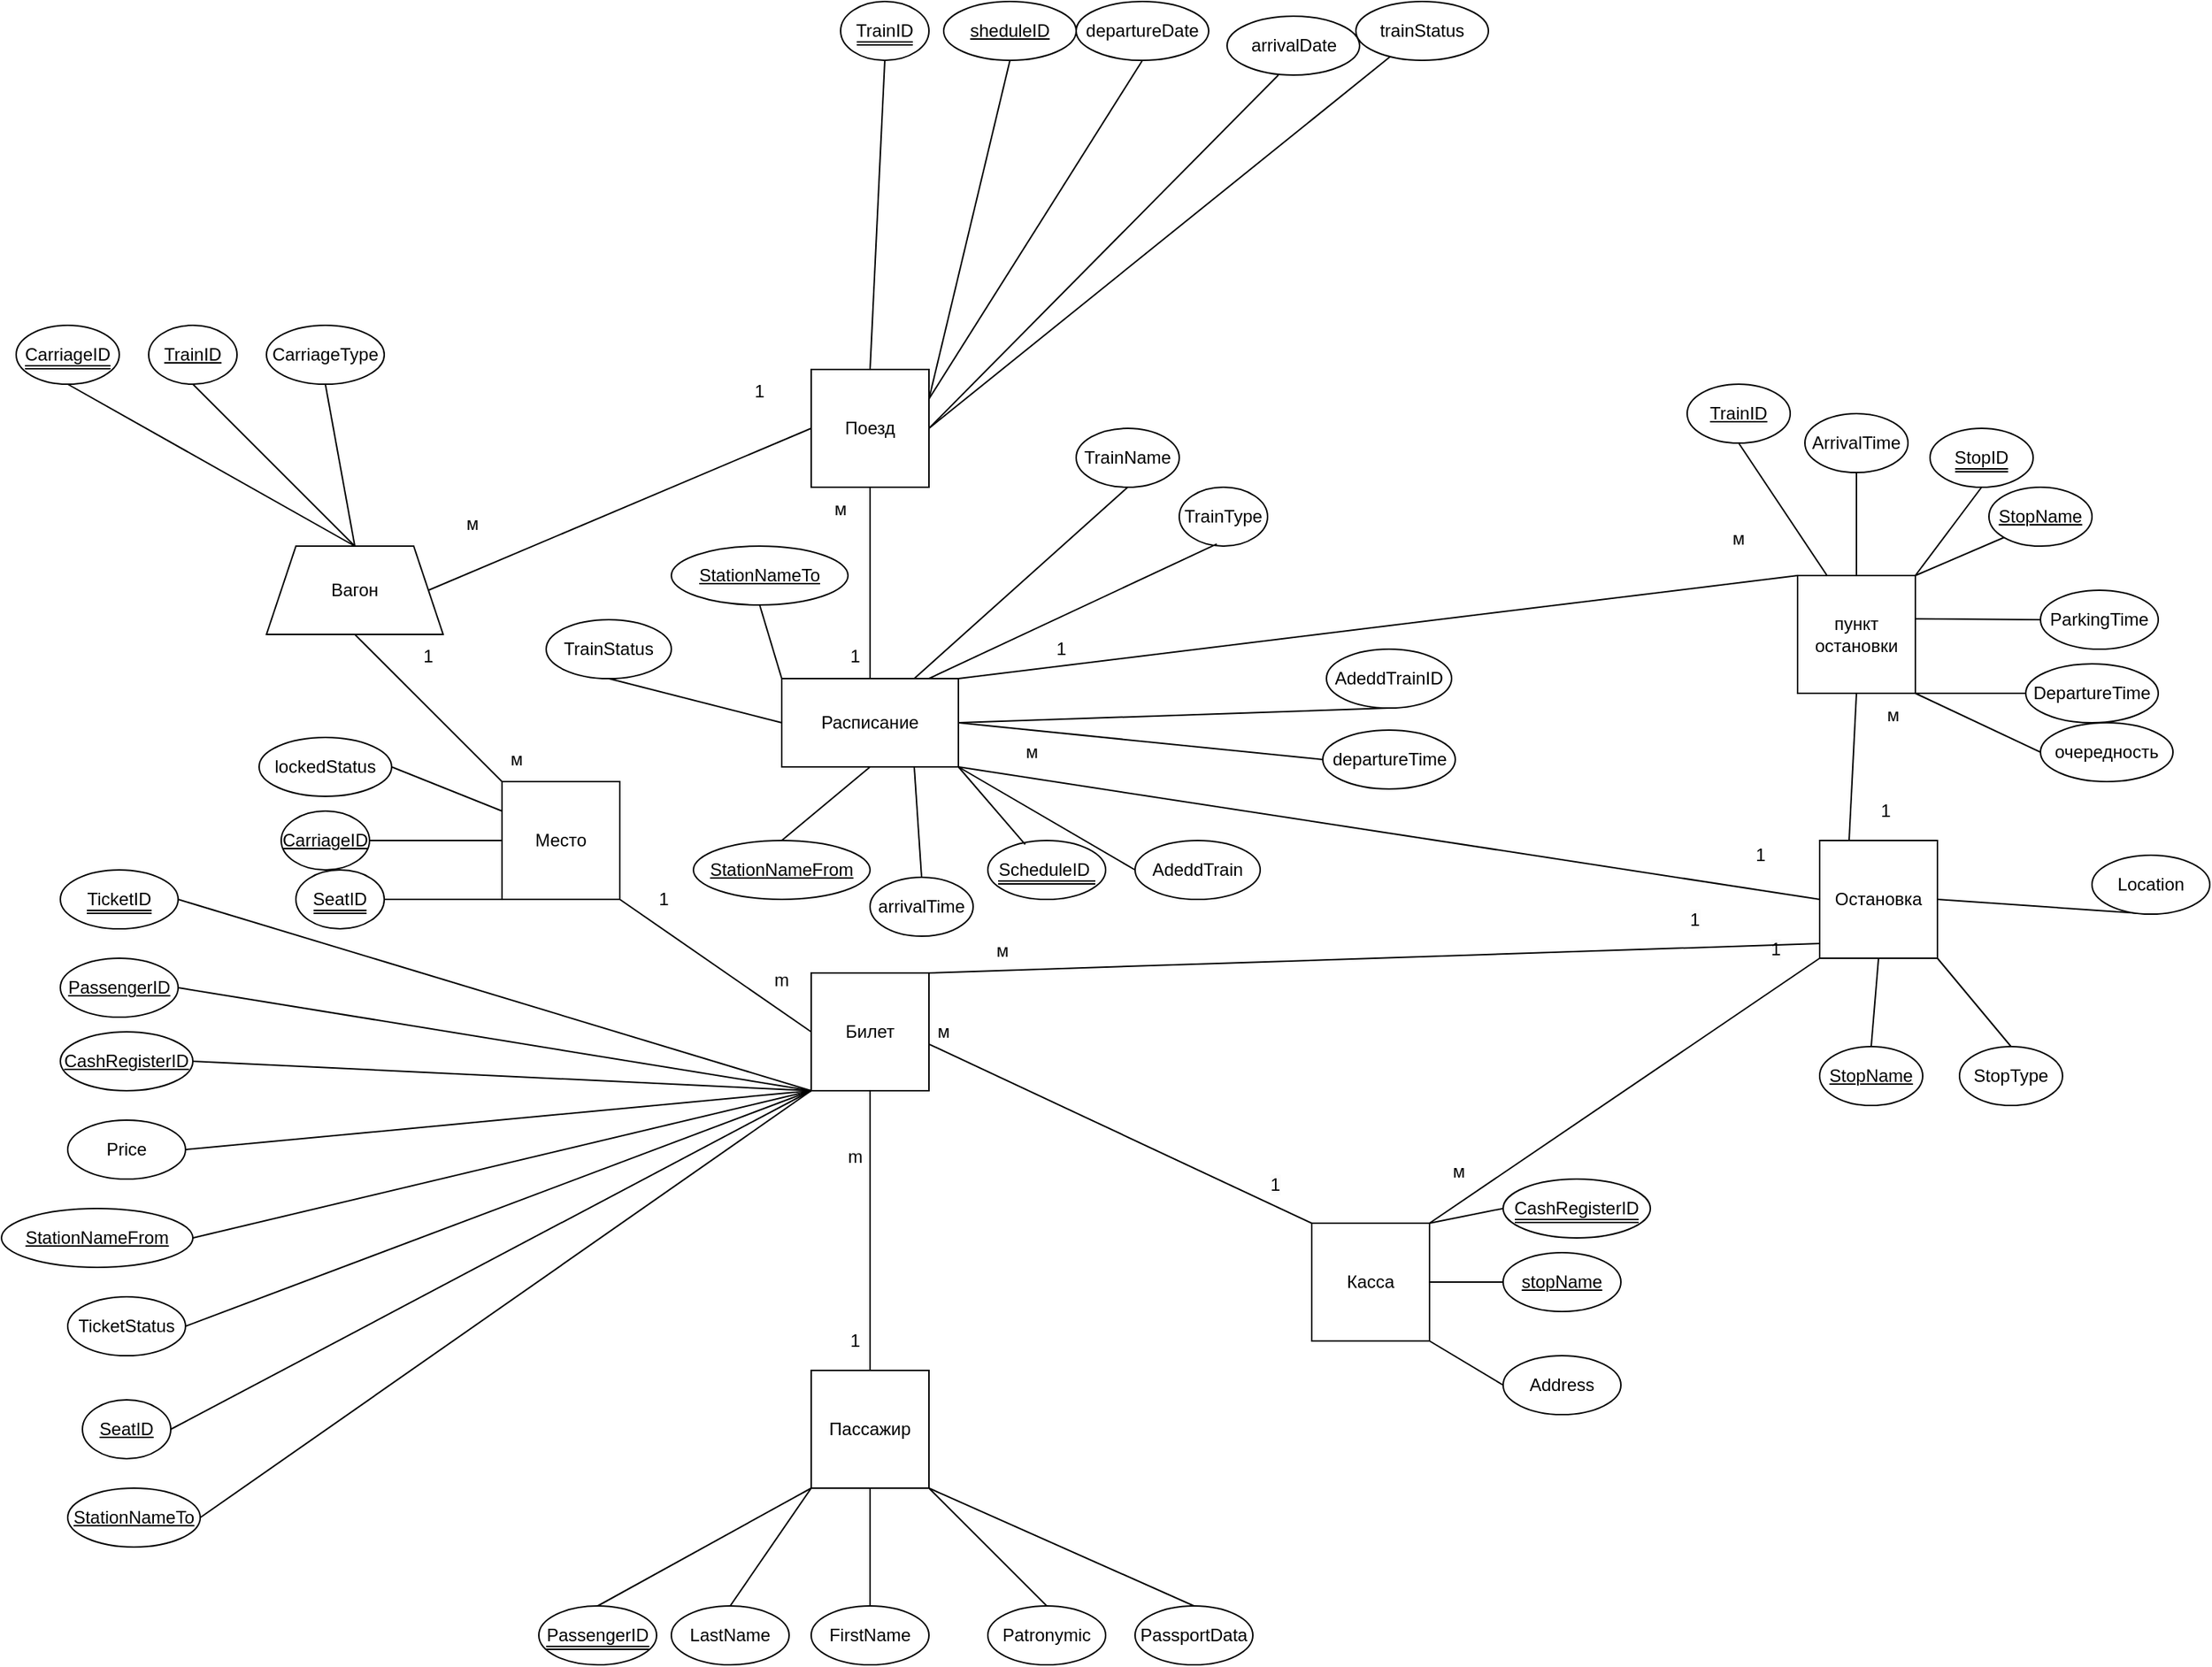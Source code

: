 <mxfile version="21.3.8" type="device">
  <diagram name="Страница 1" id="U9eMBwSNaWhd92oO-qZ4">
    <mxGraphModel dx="1789" dy="1222" grid="1" gridSize="10" guides="1" tooltips="1" connect="1" arrows="1" fold="1" page="1" pageScale="1" pageWidth="2339" pageHeight="3300" math="0" shadow="0">
      <root>
        <mxCell id="0" />
        <mxCell id="1" parent="0" />
        <mxCell id="5m4GdKWQHqqGuJiY5jLK-1" value="Билет" style="whiteSpace=wrap;html=1;aspect=fixed;" parent="1" vertex="1">
          <mxGeometry x="1280" y="1110" width="80" height="80" as="geometry" />
        </mxCell>
        <mxCell id="5m4GdKWQHqqGuJiY5jLK-2" value="Касса" style="whiteSpace=wrap;html=1;aspect=fixed;" parent="1" vertex="1">
          <mxGeometry x="1620" y="1280" width="80" height="80" as="geometry" />
        </mxCell>
        <mxCell id="5m4GdKWQHqqGuJiY5jLK-5" value="Пассажир" style="whiteSpace=wrap;html=1;aspect=fixed;" parent="1" vertex="1">
          <mxGeometry x="1280" y="1380" width="80" height="80" as="geometry" />
        </mxCell>
        <mxCell id="5m4GdKWQHqqGuJiY5jLK-6" value="Поезд" style="whiteSpace=wrap;html=1;aspect=fixed;" parent="1" vertex="1">
          <mxGeometry x="1280" y="700" width="80" height="80" as="geometry" />
        </mxCell>
        <mxCell id="5m4GdKWQHqqGuJiY5jLK-8" value="" style="endArrow=none;html=1;rounded=0;entryX=0.995;entryY=0.602;entryDx=0;entryDy=0;exitX=0;exitY=0;exitDx=0;exitDy=0;entryPerimeter=0;" parent="1" source="5m4GdKWQHqqGuJiY5jLK-2" target="5m4GdKWQHqqGuJiY5jLK-1" edge="1">
          <mxGeometry width="50" height="50" relative="1" as="geometry">
            <mxPoint x="1220" y="1140" as="sourcePoint" />
            <mxPoint x="1270" y="1090" as="targetPoint" />
          </mxGeometry>
        </mxCell>
        <mxCell id="5m4GdKWQHqqGuJiY5jLK-12" value="Остановка" style="whiteSpace=wrap;html=1;aspect=fixed;" parent="1" vertex="1">
          <mxGeometry x="1965" y="1020" width="80" height="80" as="geometry" />
        </mxCell>
        <mxCell id="5m4GdKWQHqqGuJiY5jLK-16" value="" style="endArrow=none;html=1;rounded=0;entryX=0.5;entryY=1;entryDx=0;entryDy=0;exitX=0.5;exitY=0;exitDx=0;exitDy=0;" parent="1" source="5m4GdKWQHqqGuJiY5jLK-5" target="5m4GdKWQHqqGuJiY5jLK-1" edge="1">
          <mxGeometry width="50" height="50" relative="1" as="geometry">
            <mxPoint x="1310" y="1220" as="sourcePoint" />
            <mxPoint x="1360" y="1170" as="targetPoint" />
          </mxGeometry>
        </mxCell>
        <mxCell id="5m4GdKWQHqqGuJiY5jLK-22" value="" style="endArrow=none;html=1;rounded=0;entryX=0;entryY=0.5;entryDx=0;entryDy=0;exitX=1;exitY=1;exitDx=0;exitDy=0;" parent="1" source="5m4GdKWQHqqGuJiY5jLK-162" target="5m4GdKWQHqqGuJiY5jLK-1" edge="1">
          <mxGeometry width="50" height="50" relative="1" as="geometry">
            <mxPoint x="1020.0" y="920" as="sourcePoint" />
            <mxPoint x="1460" y="1100" as="targetPoint" />
          </mxGeometry>
        </mxCell>
        <mxCell id="5m4GdKWQHqqGuJiY5jLK-24" value="&lt;span style=&quot;border-bottom: 3px double;&lt;br/&gt;&quot;&gt;TrainID&lt;/span&gt;" style="ellipse;whiteSpace=wrap;html=1;strokeColor=default;" parent="1" vertex="1">
          <mxGeometry x="1300" y="450" width="60" height="40" as="geometry" />
        </mxCell>
        <mxCell id="5m4GdKWQHqqGuJiY5jLK-26" value="TrainName" style="ellipse;whiteSpace=wrap;html=1;" parent="1" vertex="1">
          <mxGeometry x="1460" y="740" width="70" height="40" as="geometry" />
        </mxCell>
        <mxCell id="5m4GdKWQHqqGuJiY5jLK-27" value="TrainType" style="ellipse;whiteSpace=wrap;html=1;" parent="1" vertex="1">
          <mxGeometry x="1530" y="780" width="60" height="40" as="geometry" />
        </mxCell>
        <mxCell id="5m4GdKWQHqqGuJiY5jLK-29" value="" style="endArrow=none;html=1;rounded=0;entryX=0.5;entryY=1;entryDx=0;entryDy=0;exitX=0.75;exitY=0;exitDx=0;exitDy=0;" parent="1" source="dWql0YSoLtNqnmDHUXrx-1" target="5m4GdKWQHqqGuJiY5jLK-26" edge="1">
          <mxGeometry width="50" height="50" relative="1" as="geometry">
            <mxPoint x="1300" y="760" as="sourcePoint" />
            <mxPoint x="1350" y="710" as="targetPoint" />
          </mxGeometry>
        </mxCell>
        <mxCell id="5m4GdKWQHqqGuJiY5jLK-30" value="" style="endArrow=none;html=1;rounded=0;entryX=0.5;entryY=1;entryDx=0;entryDy=0;exitX=0.5;exitY=0;exitDx=0;exitDy=0;" parent="1" source="5m4GdKWQHqqGuJiY5jLK-6" target="5m4GdKWQHqqGuJiY5jLK-24" edge="1">
          <mxGeometry width="50" height="50" relative="1" as="geometry">
            <mxPoint x="1320" y="840" as="sourcePoint" />
            <mxPoint x="1360" y="720" as="targetPoint" />
          </mxGeometry>
        </mxCell>
        <mxCell id="5m4GdKWQHqqGuJiY5jLK-31" value="" style="endArrow=none;html=1;rounded=0;entryX=0.425;entryY=0.964;entryDx=0;entryDy=0;entryPerimeter=0;exitX=0.833;exitY=0;exitDx=0;exitDy=0;exitPerimeter=0;" parent="1" source="dWql0YSoLtNqnmDHUXrx-1" target="5m4GdKWQHqqGuJiY5jLK-27" edge="1">
          <mxGeometry width="50" height="50" relative="1" as="geometry">
            <mxPoint x="1320" y="780" as="sourcePoint" />
            <mxPoint x="1370" y="730" as="targetPoint" />
          </mxGeometry>
        </mxCell>
        <mxCell id="5m4GdKWQHqqGuJiY5jLK-34" value="&lt;u&gt;TrainID&lt;/u&gt;" style="ellipse;whiteSpace=wrap;html=1;" parent="1" vertex="1">
          <mxGeometry x="830" y="670" width="60" height="40" as="geometry" />
        </mxCell>
        <mxCell id="5m4GdKWQHqqGuJiY5jLK-35" value="&lt;span style=&quot;border-bottom: 3px double;&lt;br/&gt;&quot;&gt;CarriageID&lt;/span&gt;" style="ellipse;whiteSpace=wrap;html=1;" parent="1" vertex="1">
          <mxGeometry x="740" y="670" width="70" height="40" as="geometry" />
        </mxCell>
        <mxCell id="5m4GdKWQHqqGuJiY5jLK-36" value="CarriageType" style="ellipse;whiteSpace=wrap;html=1;" parent="1" vertex="1">
          <mxGeometry x="910" y="670" width="80" height="40" as="geometry" />
        </mxCell>
        <mxCell id="5m4GdKWQHqqGuJiY5jLK-37" value="&lt;u&gt;CarriageID&lt;/u&gt;" style="ellipse;whiteSpace=wrap;html=1;" parent="1" vertex="1">
          <mxGeometry x="920" y="1000" width="60" height="40" as="geometry" />
        </mxCell>
        <mxCell id="5m4GdKWQHqqGuJiY5jLK-38" value="" style="endArrow=none;html=1;rounded=0;entryX=0.5;entryY=1;entryDx=0;entryDy=0;exitX=0.5;exitY=0;exitDx=0;exitDy=0;" parent="1" source="5m4GdKWQHqqGuJiY5jLK-136" target="5m4GdKWQHqqGuJiY5jLK-35" edge="1">
          <mxGeometry width="50" height="50" relative="1" as="geometry">
            <mxPoint x="960" y="840" as="sourcePoint" />
            <mxPoint x="1010" y="790" as="targetPoint" />
          </mxGeometry>
        </mxCell>
        <mxCell id="5m4GdKWQHqqGuJiY5jLK-39" value="" style="endArrow=none;html=1;rounded=0;entryX=0.5;entryY=1;entryDx=0;entryDy=0;exitX=0.5;exitY=0;exitDx=0;exitDy=0;" parent="1" source="5m4GdKWQHqqGuJiY5jLK-136" target="5m4GdKWQHqqGuJiY5jLK-34" edge="1">
          <mxGeometry width="50" height="50" relative="1" as="geometry">
            <mxPoint x="970" y="850" as="sourcePoint" />
            <mxPoint x="1020" y="800" as="targetPoint" />
          </mxGeometry>
        </mxCell>
        <mxCell id="5m4GdKWQHqqGuJiY5jLK-40" value="" style="endArrow=none;html=1;rounded=0;entryX=0.5;entryY=1;entryDx=0;entryDy=0;exitX=0.5;exitY=0;exitDx=0;exitDy=0;" parent="1" source="5m4GdKWQHqqGuJiY5jLK-136" target="5m4GdKWQHqqGuJiY5jLK-36" edge="1">
          <mxGeometry width="50" height="50" relative="1" as="geometry">
            <mxPoint x="980" y="860" as="sourcePoint" />
            <mxPoint x="1030" y="810" as="targetPoint" />
          </mxGeometry>
        </mxCell>
        <mxCell id="5m4GdKWQHqqGuJiY5jLK-41" value="" style="endArrow=none;html=1;rounded=0;entryX=1;entryY=0.5;entryDx=0;entryDy=0;exitX=0;exitY=0.5;exitDx=0;exitDy=0;" parent="1" source="5m4GdKWQHqqGuJiY5jLK-162" target="5m4GdKWQHqqGuJiY5jLK-37" edge="1">
          <mxGeometry width="50" height="50" relative="1" as="geometry">
            <mxPoint x="990" y="870" as="sourcePoint" />
            <mxPoint x="1040" y="820" as="targetPoint" />
          </mxGeometry>
        </mxCell>
        <mxCell id="5m4GdKWQHqqGuJiY5jLK-43" value="&lt;span style=&quot;border-bottom: 3px double;&lt;br/&gt;&quot;&gt;StopID&lt;/span&gt;" style="ellipse;whiteSpace=wrap;html=1;" parent="1" vertex="1">
          <mxGeometry x="2040" y="740" width="70" height="40" as="geometry" />
        </mxCell>
        <mxCell id="5m4GdKWQHqqGuJiY5jLK-44" value="&lt;u&gt;StopName&lt;/u&gt;" style="ellipse;whiteSpace=wrap;html=1;" parent="1" vertex="1">
          <mxGeometry x="1965" y="1160" width="70" height="40" as="geometry" />
        </mxCell>
        <mxCell id="5m4GdKWQHqqGuJiY5jLK-46" value="StopType" style="ellipse;whiteSpace=wrap;html=1;" parent="1" vertex="1">
          <mxGeometry x="2060" y="1160" width="70" height="40" as="geometry" />
        </mxCell>
        <mxCell id="5m4GdKWQHqqGuJiY5jLK-47" value="ArrivalTime" style="ellipse;whiteSpace=wrap;html=1;" parent="1" vertex="1">
          <mxGeometry x="1955" y="730" width="70" height="40" as="geometry" />
        </mxCell>
        <mxCell id="5m4GdKWQHqqGuJiY5jLK-48" value="ParkingTime" style="ellipse;whiteSpace=wrap;html=1;" parent="1" vertex="1">
          <mxGeometry x="2115" y="850" width="80" height="40" as="geometry" />
        </mxCell>
        <mxCell id="5m4GdKWQHqqGuJiY5jLK-49" value="DepartureTime" style="ellipse;whiteSpace=wrap;html=1;" parent="1" vertex="1">
          <mxGeometry x="2105" y="900" width="90" height="40" as="geometry" />
        </mxCell>
        <mxCell id="5m4GdKWQHqqGuJiY5jLK-51" value="" style="endArrow=none;html=1;rounded=0;entryX=0.5;entryY=1;entryDx=0;entryDy=0;exitX=1;exitY=0;exitDx=0;exitDy=0;" parent="1" source="146flQkY3l9YvQhqU9-r-3" target="5m4GdKWQHqqGuJiY5jLK-43" edge="1">
          <mxGeometry width="50" height="50" relative="1" as="geometry">
            <mxPoint x="1670" y="920" as="sourcePoint" />
            <mxPoint x="1720" y="870" as="targetPoint" />
          </mxGeometry>
        </mxCell>
        <mxCell id="5m4GdKWQHqqGuJiY5jLK-53" value="" style="endArrow=none;html=1;rounded=0;exitX=0.5;exitY=1;exitDx=0;exitDy=0;entryX=0.5;entryY=0;entryDx=0;entryDy=0;" parent="1" source="5m4GdKWQHqqGuJiY5jLK-12" target="5m4GdKWQHqqGuJiY5jLK-44" edge="1">
          <mxGeometry width="50" height="50" relative="1" as="geometry">
            <mxPoint x="1815" y="923" as="sourcePoint" />
            <mxPoint x="2035" y="1160" as="targetPoint" />
          </mxGeometry>
        </mxCell>
        <mxCell id="5m4GdKWQHqqGuJiY5jLK-54" value="" style="endArrow=none;html=1;rounded=0;entryX=0.5;entryY=1;entryDx=0;entryDy=0;exitX=0.5;exitY=0;exitDx=0;exitDy=0;" parent="1" source="146flQkY3l9YvQhqU9-r-3" target="5m4GdKWQHqqGuJiY5jLK-47" edge="1">
          <mxGeometry width="50" height="50" relative="1" as="geometry">
            <mxPoint x="1700" y="950" as="sourcePoint" />
            <mxPoint x="1750" y="900" as="targetPoint" />
          </mxGeometry>
        </mxCell>
        <mxCell id="5m4GdKWQHqqGuJiY5jLK-55" value="" style="endArrow=none;html=1;rounded=0;entryX=0;entryY=0.5;entryDx=0;entryDy=0;exitX=0.5;exitY=1;exitDx=0;exitDy=0;" parent="1" source="146flQkY3l9YvQhqU9-r-3" target="5m4GdKWQHqqGuJiY5jLK-49" edge="1">
          <mxGeometry width="50" height="50" relative="1" as="geometry">
            <mxPoint x="1710" y="960" as="sourcePoint" />
            <mxPoint x="1760" y="910" as="targetPoint" />
          </mxGeometry>
        </mxCell>
        <mxCell id="5m4GdKWQHqqGuJiY5jLK-56" value="" style="endArrow=none;html=1;rounded=0;entryX=0.5;entryY=0;entryDx=0;entryDy=0;exitX=1;exitY=1;exitDx=0;exitDy=0;" parent="1" source="5m4GdKWQHqqGuJiY5jLK-12" target="5m4GdKWQHqqGuJiY5jLK-46" edge="1">
          <mxGeometry width="50" height="50" relative="1" as="geometry">
            <mxPoint x="1805" y="850" as="sourcePoint" />
            <mxPoint x="2125" y="1160" as="targetPoint" />
          </mxGeometry>
        </mxCell>
        <mxCell id="5m4GdKWQHqqGuJiY5jLK-57" value="" style="endArrow=none;html=1;rounded=0;entryX=0;entryY=0.5;entryDx=0;entryDy=0;exitX=0.975;exitY=0.367;exitDx=0;exitDy=0;exitPerimeter=0;" parent="1" source="146flQkY3l9YvQhqU9-r-3" target="5m4GdKWQHqqGuJiY5jLK-48" edge="1">
          <mxGeometry width="50" height="50" relative="1" as="geometry">
            <mxPoint x="1660" y="930" as="sourcePoint" />
            <mxPoint x="1710" y="910" as="targetPoint" />
          </mxGeometry>
        </mxCell>
        <mxCell id="5m4GdKWQHqqGuJiY5jLK-67" value="&lt;u&gt;stopName&lt;/u&gt;" style="ellipse;whiteSpace=wrap;html=1;" parent="1" vertex="1">
          <mxGeometry x="1750" y="1300" width="80" height="40" as="geometry" />
        </mxCell>
        <mxCell id="5m4GdKWQHqqGuJiY5jLK-68" value="&lt;span style=&quot;border-bottom: 3px double;&lt;br/&gt;&quot;&gt;CashRegisterID&lt;/span&gt;" style="ellipse;whiteSpace=wrap;html=1;" parent="1" vertex="1">
          <mxGeometry x="1750" y="1250" width="100" height="40" as="geometry" />
        </mxCell>
        <mxCell id="5m4GdKWQHqqGuJiY5jLK-69" value="Address" style="ellipse;whiteSpace=wrap;html=1;" parent="1" vertex="1">
          <mxGeometry x="1750" y="1370" width="80" height="40" as="geometry" />
        </mxCell>
        <mxCell id="5m4GdKWQHqqGuJiY5jLK-70" value="" style="endArrow=none;html=1;rounded=0;entryX=0;entryY=0.5;entryDx=0;entryDy=0;" parent="1" target="5m4GdKWQHqqGuJiY5jLK-68" edge="1">
          <mxGeometry width="50" height="50" relative="1" as="geometry">
            <mxPoint x="1700" y="1280" as="sourcePoint" />
            <mxPoint x="1660" y="1250" as="targetPoint" />
          </mxGeometry>
        </mxCell>
        <mxCell id="5m4GdKWQHqqGuJiY5jLK-71" value="" style="endArrow=none;html=1;rounded=0;entryX=0;entryY=0.5;entryDx=0;entryDy=0;exitX=1;exitY=0.5;exitDx=0;exitDy=0;" parent="1" target="5m4GdKWQHqqGuJiY5jLK-67" edge="1">
          <mxGeometry width="50" height="50" relative="1" as="geometry">
            <mxPoint x="1700" y="1320" as="sourcePoint" />
            <mxPoint x="1670" y="1260" as="targetPoint" />
          </mxGeometry>
        </mxCell>
        <mxCell id="5m4GdKWQHqqGuJiY5jLK-72" value="" style="endArrow=none;html=1;rounded=0;entryX=0;entryY=0.5;entryDx=0;entryDy=0;exitX=1;exitY=1;exitDx=0;exitDy=0;" parent="1" target="5m4GdKWQHqqGuJiY5jLK-69" edge="1">
          <mxGeometry width="50" height="50" relative="1" as="geometry">
            <mxPoint x="1700" y="1360" as="sourcePoint" />
            <mxPoint x="1680" y="1270" as="targetPoint" />
          </mxGeometry>
        </mxCell>
        <mxCell id="5m4GdKWQHqqGuJiY5jLK-73" value="PassportData" style="ellipse;whiteSpace=wrap;html=1;" parent="1" vertex="1">
          <mxGeometry x="1500" y="1540" width="80" height="40" as="geometry" />
        </mxCell>
        <mxCell id="5m4GdKWQHqqGuJiY5jLK-74" value="&lt;span style=&quot;border-bottom: 3px double;&lt;br/&gt;&quot;&gt;PassengerID&lt;/span&gt;" style="ellipse;whiteSpace=wrap;html=1;" parent="1" vertex="1">
          <mxGeometry x="1095" y="1540" width="80" height="40" as="geometry" />
        </mxCell>
        <mxCell id="5m4GdKWQHqqGuJiY5jLK-75" value="LastName" style="ellipse;whiteSpace=wrap;html=1;" parent="1" vertex="1">
          <mxGeometry x="1185" y="1540" width="80" height="40" as="geometry" />
        </mxCell>
        <mxCell id="5m4GdKWQHqqGuJiY5jLK-76" value="FirstName" style="ellipse;whiteSpace=wrap;html=1;" parent="1" vertex="1">
          <mxGeometry x="1280" y="1540" width="80" height="40" as="geometry" />
        </mxCell>
        <mxCell id="5m4GdKWQHqqGuJiY5jLK-77" value="Patronymic" style="ellipse;whiteSpace=wrap;html=1;" parent="1" vertex="1">
          <mxGeometry x="1400" y="1540" width="80" height="40" as="geometry" />
        </mxCell>
        <mxCell id="5m4GdKWQHqqGuJiY5jLK-78" value="" style="endArrow=none;html=1;rounded=0;entryX=0;entryY=1;entryDx=0;entryDy=0;exitX=0.5;exitY=0;exitDx=0;exitDy=0;" parent="1" source="5m4GdKWQHqqGuJiY5jLK-74" target="5m4GdKWQHqqGuJiY5jLK-5" edge="1">
          <mxGeometry width="50" height="50" relative="1" as="geometry">
            <mxPoint x="1150" y="1450" as="sourcePoint" />
            <mxPoint x="1200" y="1400" as="targetPoint" />
          </mxGeometry>
        </mxCell>
        <mxCell id="5m4GdKWQHqqGuJiY5jLK-79" value="" style="endArrow=none;html=1;rounded=0;entryX=0;entryY=1;entryDx=0;entryDy=0;exitX=0.5;exitY=0;exitDx=0;exitDy=0;" parent="1" source="5m4GdKWQHqqGuJiY5jLK-75" target="5m4GdKWQHqqGuJiY5jLK-5" edge="1">
          <mxGeometry width="50" height="50" relative="1" as="geometry">
            <mxPoint x="1215" y="1450" as="sourcePoint" />
            <mxPoint x="1265" y="1400" as="targetPoint" />
          </mxGeometry>
        </mxCell>
        <mxCell id="5m4GdKWQHqqGuJiY5jLK-80" value="" style="endArrow=none;html=1;rounded=0;entryX=0.5;entryY=1;entryDx=0;entryDy=0;exitX=0.5;exitY=0;exitDx=0;exitDy=0;" parent="1" source="5m4GdKWQHqqGuJiY5jLK-76" target="5m4GdKWQHqqGuJiY5jLK-5" edge="1">
          <mxGeometry width="50" height="50" relative="1" as="geometry">
            <mxPoint x="1170" y="1470" as="sourcePoint" />
            <mxPoint x="1220" y="1420" as="targetPoint" />
          </mxGeometry>
        </mxCell>
        <mxCell id="5m4GdKWQHqqGuJiY5jLK-81" value="" style="endArrow=none;html=1;rounded=0;entryX=1;entryY=1;entryDx=0;entryDy=0;exitX=0.5;exitY=0;exitDx=0;exitDy=0;" parent="1" source="5m4GdKWQHqqGuJiY5jLK-77" target="5m4GdKWQHqqGuJiY5jLK-5" edge="1">
          <mxGeometry width="50" height="50" relative="1" as="geometry">
            <mxPoint x="1180" y="1480" as="sourcePoint" />
            <mxPoint x="1230" y="1430" as="targetPoint" />
          </mxGeometry>
        </mxCell>
        <mxCell id="5m4GdKWQHqqGuJiY5jLK-82" value="" style="endArrow=none;html=1;rounded=0;entryX=1;entryY=1;entryDx=0;entryDy=0;exitX=0.5;exitY=0;exitDx=0;exitDy=0;" parent="1" source="5m4GdKWQHqqGuJiY5jLK-73" target="5m4GdKWQHqqGuJiY5jLK-5" edge="1">
          <mxGeometry width="50" height="50" relative="1" as="geometry">
            <mxPoint x="1190" y="1490" as="sourcePoint" />
            <mxPoint x="1240" y="1440" as="targetPoint" />
          </mxGeometry>
        </mxCell>
        <mxCell id="5m4GdKWQHqqGuJiY5jLK-83" value="&lt;span style=&quot;border-bottom: 3px double;&lt;br/&gt;&quot;&gt;TicketID&lt;/span&gt;" style="ellipse;whiteSpace=wrap;html=1;" parent="1" vertex="1">
          <mxGeometry x="770" y="1040" width="80" height="40" as="geometry" />
        </mxCell>
        <mxCell id="5m4GdKWQHqqGuJiY5jLK-84" value="&lt;u&gt;PassengerID&lt;/u&gt;" style="ellipse;whiteSpace=wrap;html=1;" parent="1" vertex="1">
          <mxGeometry x="770" y="1100" width="80" height="40" as="geometry" />
        </mxCell>
        <mxCell id="5m4GdKWQHqqGuJiY5jLK-86" value="&lt;u style=&quot;border-color: var(--border-color);&quot;&gt;StationNameFrom&lt;/u&gt;" style="ellipse;whiteSpace=wrap;html=1;" parent="1" vertex="1">
          <mxGeometry x="730" y="1270" width="130" height="40" as="geometry" />
        </mxCell>
        <mxCell id="5m4GdKWQHqqGuJiY5jLK-90" value="&lt;u&gt;CashRegisterID&lt;/u&gt;" style="ellipse;whiteSpace=wrap;html=1;" parent="1" vertex="1">
          <mxGeometry x="770" y="1150" width="90" height="40" as="geometry" />
        </mxCell>
        <mxCell id="5m4GdKWQHqqGuJiY5jLK-91" value="Price" style="ellipse;whiteSpace=wrap;html=1;" parent="1" vertex="1">
          <mxGeometry x="775" y="1210" width="80" height="40" as="geometry" />
        </mxCell>
        <mxCell id="5m4GdKWQHqqGuJiY5jLK-92" value="" style="endArrow=none;html=1;rounded=0;entryX=0;entryY=1;entryDx=0;entryDy=0;exitX=1;exitY=0.5;exitDx=0;exitDy=0;" parent="1" source="5m4GdKWQHqqGuJiY5jLK-83" target="5m4GdKWQHqqGuJiY5jLK-1" edge="1">
          <mxGeometry width="50" height="50" relative="1" as="geometry">
            <mxPoint x="1090" y="1120" as="sourcePoint" />
            <mxPoint x="1140" y="1070" as="targetPoint" />
          </mxGeometry>
        </mxCell>
        <mxCell id="5m4GdKWQHqqGuJiY5jLK-93" value="" style="endArrow=none;html=1;rounded=0;entryX=0;entryY=1;entryDx=0;entryDy=0;exitX=1;exitY=0.5;exitDx=0;exitDy=0;" parent="1" source="5m4GdKWQHqqGuJiY5jLK-84" target="5m4GdKWQHqqGuJiY5jLK-1" edge="1">
          <mxGeometry width="50" height="50" relative="1" as="geometry">
            <mxPoint x="1100" y="1130" as="sourcePoint" />
            <mxPoint x="1150" y="1080" as="targetPoint" />
          </mxGeometry>
        </mxCell>
        <mxCell id="5m4GdKWQHqqGuJiY5jLK-95" value="" style="endArrow=none;html=1;rounded=0;entryX=0;entryY=1;entryDx=0;entryDy=0;exitX=1;exitY=0.5;exitDx=0;exitDy=0;" parent="1" source="5m4GdKWQHqqGuJiY5jLK-86" target="5m4GdKWQHqqGuJiY5jLK-1" edge="1">
          <mxGeometry width="50" height="50" relative="1" as="geometry">
            <mxPoint x="1120" y="1150" as="sourcePoint" />
            <mxPoint x="1170" y="1100" as="targetPoint" />
          </mxGeometry>
        </mxCell>
        <mxCell id="5m4GdKWQHqqGuJiY5jLK-97" value="" style="endArrow=none;html=1;rounded=0;entryX=0;entryY=1;entryDx=0;entryDy=0;exitX=1;exitY=0.5;exitDx=0;exitDy=0;" parent="1" source="5m4GdKWQHqqGuJiY5jLK-90" target="5m4GdKWQHqqGuJiY5jLK-1" edge="1">
          <mxGeometry width="50" height="50" relative="1" as="geometry">
            <mxPoint x="1140" y="1170" as="sourcePoint" />
            <mxPoint x="1190" y="1120" as="targetPoint" />
          </mxGeometry>
        </mxCell>
        <mxCell id="5m4GdKWQHqqGuJiY5jLK-98" value="" style="endArrow=none;html=1;rounded=0;entryX=0;entryY=1;entryDx=0;entryDy=0;exitX=1;exitY=0.5;exitDx=0;exitDy=0;" parent="1" source="5m4GdKWQHqqGuJiY5jLK-91" target="5m4GdKWQHqqGuJiY5jLK-1" edge="1">
          <mxGeometry width="50" height="50" relative="1" as="geometry">
            <mxPoint x="1150" y="1180" as="sourcePoint" />
            <mxPoint x="1200" y="1130" as="targetPoint" />
          </mxGeometry>
        </mxCell>
        <mxCell id="5m4GdKWQHqqGuJiY5jLK-105" value="1" style="text;html=1;strokeColor=none;fillColor=none;align=center;verticalAlign=middle;whiteSpace=wrap;rounded=0;" parent="1" vertex="1">
          <mxGeometry x="1280" y="880" width="60" height="30" as="geometry" />
        </mxCell>
        <mxCell id="5m4GdKWQHqqGuJiY5jLK-107" value="m" style="text;html=1;strokeColor=none;fillColor=none;align=center;verticalAlign=middle;whiteSpace=wrap;rounded=0;" parent="1" vertex="1">
          <mxGeometry x="1280" y="1220" width="60" height="30" as="geometry" />
        </mxCell>
        <mxCell id="5m4GdKWQHqqGuJiY5jLK-108" value="1" style="text;html=1;strokeColor=none;fillColor=none;align=center;verticalAlign=middle;whiteSpace=wrap;rounded=0;" parent="1" vertex="1">
          <mxGeometry x="1280" y="1345" width="60" height="30" as="geometry" />
        </mxCell>
        <mxCell id="5m4GdKWQHqqGuJiY5jLK-110" value="м" style="text;html=1;strokeColor=none;fillColor=none;align=center;verticalAlign=middle;whiteSpace=wrap;rounded=0;" parent="1" vertex="1">
          <mxGeometry x="1050" y="950" width="60" height="30" as="geometry" />
        </mxCell>
        <mxCell id="5m4GdKWQHqqGuJiY5jLK-111" value="m" style="text;html=1;strokeColor=none;fillColor=none;align=center;verticalAlign=middle;whiteSpace=wrap;rounded=0;" parent="1" vertex="1">
          <mxGeometry x="1230" y="1100" width="60" height="30" as="geometry" />
        </mxCell>
        <mxCell id="5m4GdKWQHqqGuJiY5jLK-112" value="1" style="text;html=1;strokeColor=none;fillColor=none;align=center;verticalAlign=middle;whiteSpace=wrap;rounded=0;" parent="1" vertex="1">
          <mxGeometry x="990" y="880" width="60" height="30" as="geometry" />
        </mxCell>
        <mxCell id="5m4GdKWQHqqGuJiY5jLK-113" value="м" style="text;html=1;strokeColor=none;fillColor=none;align=center;verticalAlign=middle;whiteSpace=wrap;rounded=0;" parent="1" vertex="1">
          <mxGeometry x="1340" y="1135" width="60" height="30" as="geometry" />
        </mxCell>
        <mxCell id="5m4GdKWQHqqGuJiY5jLK-136" value="Вагон" style="shape=trapezoid;perimeter=trapezoidPerimeter;whiteSpace=wrap;html=1;fixedSize=1;" parent="1" vertex="1">
          <mxGeometry x="910" y="820" width="120" height="60" as="geometry" />
        </mxCell>
        <mxCell id="5m4GdKWQHqqGuJiY5jLK-146" value="&lt;span style=&quot;border-bottom: 3px double;&lt;br/&gt;&quot;&gt;ScheduleID&amp;nbsp;&lt;/span&gt;" style="ellipse;whiteSpace=wrap;html=1;" parent="1" vertex="1">
          <mxGeometry x="1400" y="1020" width="80" height="40" as="geometry" />
        </mxCell>
        <mxCell id="5m4GdKWQHqqGuJiY5jLK-147" value="TrainStatus" style="ellipse;whiteSpace=wrap;html=1;" parent="1" vertex="1">
          <mxGeometry x="1100" y="870" width="85" height="40" as="geometry" />
        </mxCell>
        <mxCell id="5m4GdKWQHqqGuJiY5jLK-149" value="" style="endArrow=none;html=1;rounded=0;entryX=0.317;entryY=0.067;entryDx=0;entryDy=0;entryPerimeter=0;exitX=1;exitY=1;exitDx=0;exitDy=0;" parent="1" source="dWql0YSoLtNqnmDHUXrx-1" target="5m4GdKWQHqqGuJiY5jLK-146" edge="1">
          <mxGeometry width="50" height="50" relative="1" as="geometry">
            <mxPoint x="1380" y="940" as="sourcePoint" />
            <mxPoint x="1360" y="1010" as="targetPoint" />
          </mxGeometry>
        </mxCell>
        <mxCell id="5m4GdKWQHqqGuJiY5jLK-150" value="" style="endArrow=none;html=1;rounded=0;entryX=0.5;entryY=1;entryDx=0;entryDy=0;exitX=0;exitY=0.5;exitDx=0;exitDy=0;" parent="1" source="dWql0YSoLtNqnmDHUXrx-1" target="5m4GdKWQHqqGuJiY5jLK-147" edge="1">
          <mxGeometry width="50" height="50" relative="1" as="geometry">
            <mxPoint x="1455" y="1190" as="sourcePoint" />
            <mxPoint x="1360" y="1010" as="targetPoint" />
          </mxGeometry>
        </mxCell>
        <mxCell id="5m4GdKWQHqqGuJiY5jLK-151" value="AdeddTrain" style="ellipse;whiteSpace=wrap;html=1;" parent="1" vertex="1">
          <mxGeometry x="1500" y="1020" width="85" height="40" as="geometry" />
        </mxCell>
        <mxCell id="5m4GdKWQHqqGuJiY5jLK-152" value="AdeddTrainID" style="ellipse;whiteSpace=wrap;html=1;" parent="1" vertex="1">
          <mxGeometry x="1630" y="890" width="85" height="40" as="geometry" />
        </mxCell>
        <mxCell id="5m4GdKWQHqqGuJiY5jLK-153" value="" style="endArrow=none;html=1;rounded=0;entryX=1;entryY=1;entryDx=0;entryDy=0;exitX=0;exitY=0.5;exitDx=0;exitDy=0;" parent="1" target="dWql0YSoLtNqnmDHUXrx-1" edge="1" source="5m4GdKWQHqqGuJiY5jLK-151">
          <mxGeometry width="50" height="50" relative="1" as="geometry">
            <mxPoint x="1460" y="1000" as="sourcePoint" />
            <mxPoint x="1485" y="1190" as="targetPoint" />
          </mxGeometry>
        </mxCell>
        <mxCell id="5m4GdKWQHqqGuJiY5jLK-154" value="" style="endArrow=none;html=1;rounded=0;entryX=0.5;entryY=1;entryDx=0;entryDy=0;exitX=1;exitY=0.5;exitDx=0;exitDy=0;" parent="1" source="dWql0YSoLtNqnmDHUXrx-1" target="5m4GdKWQHqqGuJiY5jLK-152" edge="1">
          <mxGeometry width="50" height="50" relative="1" as="geometry">
            <mxPoint x="1485" y="1190" as="sourcePoint" />
            <mxPoint x="1360" y="900" as="targetPoint" />
          </mxGeometry>
        </mxCell>
        <mxCell id="5m4GdKWQHqqGuJiY5jLK-156" value="TicketStatus" style="ellipse;whiteSpace=wrap;html=1;" parent="1" vertex="1">
          <mxGeometry x="775" y="1330" width="80" height="40" as="geometry" />
        </mxCell>
        <mxCell id="5m4GdKWQHqqGuJiY5jLK-157" value="" style="endArrow=none;html=1;rounded=0;entryX=0;entryY=1;entryDx=0;entryDy=0;exitX=1;exitY=0.5;exitDx=0;exitDy=0;" parent="1" source="5m4GdKWQHqqGuJiY5jLK-156" target="5m4GdKWQHqqGuJiY5jLK-1" edge="1">
          <mxGeometry width="50" height="50" relative="1" as="geometry">
            <mxPoint x="1020" y="1490" as="sourcePoint" />
            <mxPoint x="1290" y="1200" as="targetPoint" />
          </mxGeometry>
        </mxCell>
        <mxCell id="5m4GdKWQHqqGuJiY5jLK-163" value="" style="endArrow=none;html=1;rounded=0;entryX=0;entryY=0;entryDx=0;entryDy=0;exitX=0.5;exitY=1;exitDx=0;exitDy=0;" parent="1" source="5m4GdKWQHqqGuJiY5jLK-136" target="5m4GdKWQHqqGuJiY5jLK-162" edge="1">
          <mxGeometry width="50" height="50" relative="1" as="geometry">
            <mxPoint x="990" y="910" as="sourcePoint" />
            <mxPoint x="1280" y="1150" as="targetPoint" />
          </mxGeometry>
        </mxCell>
        <mxCell id="5m4GdKWQHqqGuJiY5jLK-162" value="Место" style="whiteSpace=wrap;html=1;aspect=fixed;" parent="1" vertex="1">
          <mxGeometry x="1070" y="980" width="80" height="80" as="geometry" />
        </mxCell>
        <mxCell id="5m4GdKWQHqqGuJiY5jLK-164" value="&lt;u&gt;SeatID&lt;/u&gt;" style="ellipse;whiteSpace=wrap;html=1;" parent="1" vertex="1">
          <mxGeometry x="785" y="1400" width="60" height="40" as="geometry" />
        </mxCell>
        <mxCell id="5m4GdKWQHqqGuJiY5jLK-165" value="" style="endArrow=none;html=1;rounded=0;exitX=1;exitY=0.5;exitDx=0;exitDy=0;" parent="1" source="5m4GdKWQHqqGuJiY5jLK-164" edge="1">
          <mxGeometry width="50" height="50" relative="1" as="geometry">
            <mxPoint x="870" y="1580" as="sourcePoint" />
            <mxPoint x="1280" y="1190" as="targetPoint" />
          </mxGeometry>
        </mxCell>
        <mxCell id="5m4GdKWQHqqGuJiY5jLK-166" value="1" style="text;html=1;strokeColor=none;fillColor=none;align=center;verticalAlign=middle;whiteSpace=wrap;rounded=0;" parent="1" vertex="1">
          <mxGeometry x="1150" y="1045" width="60" height="30" as="geometry" />
        </mxCell>
        <mxCell id="5m4GdKWQHqqGuJiY5jLK-167" value="&lt;span style=&quot;border-bottom: 3px double;&lt;br/&gt;&quot;&gt;SeatID&lt;/span&gt;" style="ellipse;whiteSpace=wrap;html=1;" parent="1" vertex="1">
          <mxGeometry x="930" y="1040" width="60" height="40" as="geometry" />
        </mxCell>
        <mxCell id="5m4GdKWQHqqGuJiY5jLK-168" value="" style="endArrow=none;html=1;rounded=0;entryX=1;entryY=0.5;entryDx=0;entryDy=0;exitX=0;exitY=1;exitDx=0;exitDy=0;" parent="1" source="5m4GdKWQHqqGuJiY5jLK-162" target="5m4GdKWQHqqGuJiY5jLK-167" edge="1">
          <mxGeometry width="50" height="50" relative="1" as="geometry">
            <mxPoint x="1090" y="1060" as="sourcePoint" />
            <mxPoint x="1000" y="1030" as="targetPoint" />
          </mxGeometry>
        </mxCell>
        <mxCell id="5m4GdKWQHqqGuJiY5jLK-174" value="1" style="text;html=1;strokeColor=none;fillColor=none;align=center;verticalAlign=middle;whiteSpace=wrap;rounded=0;" parent="1" vertex="1">
          <mxGeometry x="1420" y="875" width="60" height="30" as="geometry" />
        </mxCell>
        <mxCell id="5m4GdKWQHqqGuJiY5jLK-179" value="&lt;span style=&quot;color: rgb(0, 0, 0); font-family: Helvetica; font-size: 12px; font-style: normal; font-variant-ligatures: normal; font-variant-caps: normal; font-weight: 400; letter-spacing: normal; orphans: 2; text-align: center; text-indent: 0px; text-transform: none; widows: 2; word-spacing: 0px; -webkit-text-stroke-width: 0px; background-color: rgb(251, 251, 251); text-decoration-thickness: initial; text-decoration-style: initial; text-decoration-color: initial; float: none; display: inline !important;&quot;&gt;1&lt;/span&gt;" style="text;whiteSpace=wrap;html=1;" parent="1" vertex="1">
          <mxGeometry x="1590" y="1240" width="40" height="40" as="geometry" />
        </mxCell>
        <mxCell id="dWql0YSoLtNqnmDHUXrx-1" value="Расписание" style="rounded=0;whiteSpace=wrap;html=1;" parent="1" vertex="1">
          <mxGeometry x="1260" y="910" width="120" height="60" as="geometry" />
        </mxCell>
        <mxCell id="RNkFD1wAyUpK9NKJ0wDk-3" value="&lt;u&gt;StationNameTo&lt;/u&gt;" style="ellipse;whiteSpace=wrap;html=1;strokeColor=default;" parent="1" vertex="1">
          <mxGeometry x="1185" y="820" width="120" height="40" as="geometry" />
        </mxCell>
        <mxCell id="RNkFD1wAyUpK9NKJ0wDk-4" value="&lt;u&gt;StationNameFrom&lt;/u&gt;" style="ellipse;whiteSpace=wrap;html=1;" parent="1" vertex="1">
          <mxGeometry x="1200" y="1020" width="120" height="40" as="geometry" />
        </mxCell>
        <mxCell id="RNkFD1wAyUpK9NKJ0wDk-5" value="" style="endArrow=none;html=1;rounded=0;entryX=0.5;entryY=1;entryDx=0;entryDy=0;exitX=0;exitY=0;exitDx=0;exitDy=0;" parent="1" target="RNkFD1wAyUpK9NKJ0wDk-3" edge="1" source="dWql0YSoLtNqnmDHUXrx-1">
          <mxGeometry width="50" height="50" relative="1" as="geometry">
            <mxPoint x="1320" y="700" as="sourcePoint" />
            <mxPoint x="1495" y="500" as="targetPoint" />
          </mxGeometry>
        </mxCell>
        <mxCell id="RNkFD1wAyUpK9NKJ0wDk-6" value="" style="endArrow=none;html=1;rounded=0;exitX=0.5;exitY=1;exitDx=0;exitDy=0;entryX=0.5;entryY=0;entryDx=0;entryDy=0;" parent="1" target="RNkFD1wAyUpK9NKJ0wDk-4" edge="1" source="dWql0YSoLtNqnmDHUXrx-1">
          <mxGeometry width="50" height="50" relative="1" as="geometry">
            <mxPoint x="1320" y="700" as="sourcePoint" />
            <mxPoint x="1320" y="1030" as="targetPoint" />
          </mxGeometry>
        </mxCell>
        <mxCell id="RNkFD1wAyUpK9NKJ0wDk-8" value="departureTime" style="ellipse;whiteSpace=wrap;html=1;" parent="1" vertex="1">
          <mxGeometry x="1627.5" y="945" width="90" height="40" as="geometry" />
        </mxCell>
        <mxCell id="RNkFD1wAyUpK9NKJ0wDk-9" value="arrivalTime" style="ellipse;whiteSpace=wrap;html=1;" parent="1" vertex="1">
          <mxGeometry x="1320" y="1045" width="70" height="40" as="geometry" />
        </mxCell>
        <mxCell id="RNkFD1wAyUpK9NKJ0wDk-10" value="" style="endArrow=none;html=1;rounded=0;entryX=0.75;entryY=1;entryDx=0;entryDy=0;exitX=0.5;exitY=0;exitDx=0;exitDy=0;" parent="1" source="RNkFD1wAyUpK9NKJ0wDk-9" target="dWql0YSoLtNqnmDHUXrx-1" edge="1">
          <mxGeometry width="50" height="50" relative="1" as="geometry">
            <mxPoint x="1602.5" y="750" as="sourcePoint" />
            <mxPoint x="1392.5" y="540" as="targetPoint" />
          </mxGeometry>
        </mxCell>
        <mxCell id="RNkFD1wAyUpK9NKJ0wDk-11" value="" style="endArrow=none;html=1;rounded=0;entryX=0;entryY=0.5;entryDx=0;entryDy=0;exitX=1;exitY=0.5;exitDx=0;exitDy=0;" parent="1" source="dWql0YSoLtNqnmDHUXrx-1" target="RNkFD1wAyUpK9NKJ0wDk-8" edge="1">
          <mxGeometry width="50" height="50" relative="1" as="geometry">
            <mxPoint x="1230" y="700" as="sourcePoint" />
            <mxPoint x="1020" y="490" as="targetPoint" />
          </mxGeometry>
        </mxCell>
        <mxCell id="RNkFD1wAyUpK9NKJ0wDk-13" value="" style="endArrow=none;html=1;rounded=0;entryX=0.5;entryY=1;entryDx=0;entryDy=0;exitX=1;exitY=0.5;exitDx=0;exitDy=0;" parent="1" source="5m4GdKWQHqqGuJiY5jLK-12" target="146flQkY3l9YvQhqU9-r-10" edge="1">
          <mxGeometry width="50" height="50" relative="1" as="geometry">
            <mxPoint x="1670" y="850" as="sourcePoint" />
            <mxPoint x="1681.716" y="754.142" as="targetPoint" />
          </mxGeometry>
        </mxCell>
        <mxCell id="146flQkY3l9YvQhqU9-r-1" value="" style="endArrow=none;html=1;rounded=0;exitX=0.5;exitY=0;exitDx=0;exitDy=0;" edge="1" parent="1" source="dWql0YSoLtNqnmDHUXrx-1">
          <mxGeometry width="50" height="50" relative="1" as="geometry">
            <mxPoint x="1565" y="950" as="sourcePoint" />
            <mxPoint x="1320" y="780" as="targetPoint" />
          </mxGeometry>
        </mxCell>
        <mxCell id="146flQkY3l9YvQhqU9-r-2" value="" style="endArrow=none;html=1;rounded=0;entryX=0;entryY=0.5;entryDx=0;entryDy=0;exitX=1;exitY=0.5;exitDx=0;exitDy=0;" edge="1" parent="1" source="5m4GdKWQHqqGuJiY5jLK-136" target="5m4GdKWQHqqGuJiY5jLK-6">
          <mxGeometry width="50" height="50" relative="1" as="geometry">
            <mxPoint x="1069" y="780" as="sourcePoint" />
            <mxPoint x="1169" y="880" as="targetPoint" />
          </mxGeometry>
        </mxCell>
        <mxCell id="146flQkY3l9YvQhqU9-r-3" value="пункт остановки" style="whiteSpace=wrap;html=1;aspect=fixed;" vertex="1" parent="1">
          <mxGeometry x="1950" y="840" width="80" height="80" as="geometry" />
        </mxCell>
        <mxCell id="146flQkY3l9YvQhqU9-r-5" value="" style="endArrow=none;html=1;rounded=0;exitX=0.5;exitY=1;exitDx=0;exitDy=0;entryX=0.25;entryY=0;entryDx=0;entryDy=0;" edge="1" parent="1" source="146flQkY3l9YvQhqU9-r-3" target="5m4GdKWQHqqGuJiY5jLK-12">
          <mxGeometry width="50" height="50" relative="1" as="geometry">
            <mxPoint x="2030" y="1140" as="sourcePoint" />
            <mxPoint x="1810" y="1000" as="targetPoint" />
            <Array as="points" />
          </mxGeometry>
        </mxCell>
        <mxCell id="146flQkY3l9YvQhqU9-r-10" value="Location" style="ellipse;whiteSpace=wrap;html=1;" vertex="1" parent="1">
          <mxGeometry x="2150" y="1030" width="80" height="40" as="geometry" />
        </mxCell>
        <mxCell id="146flQkY3l9YvQhqU9-r-11" value="м" style="text;html=1;strokeColor=none;fillColor=none;align=center;verticalAlign=middle;whiteSpace=wrap;rounded=0;" vertex="1" parent="1">
          <mxGeometry x="1020" y="790" width="60" height="30" as="geometry" />
        </mxCell>
        <mxCell id="146flQkY3l9YvQhqU9-r-12" value="1" style="text;html=1;strokeColor=none;fillColor=none;align=center;verticalAlign=middle;whiteSpace=wrap;rounded=0;" vertex="1" parent="1">
          <mxGeometry x="1215" y="700" width="60" height="30" as="geometry" />
        </mxCell>
        <mxCell id="146flQkY3l9YvQhqU9-r-13" value="м" style="text;html=1;strokeColor=none;fillColor=none;align=center;verticalAlign=middle;whiteSpace=wrap;rounded=0;" vertex="1" parent="1">
          <mxGeometry x="1880" y="800" width="60" height="30" as="geometry" />
        </mxCell>
        <mxCell id="146flQkY3l9YvQhqU9-r-14" value="м" style="text;html=1;strokeColor=none;fillColor=none;align=center;verticalAlign=middle;whiteSpace=wrap;rounded=0;" vertex="1" parent="1">
          <mxGeometry x="1985" y="920" width="60" height="30" as="geometry" />
        </mxCell>
        <mxCell id="146flQkY3l9YvQhqU9-r-23" value="lockedStatus" style="ellipse;whiteSpace=wrap;html=1;" vertex="1" parent="1">
          <mxGeometry x="905" y="950" width="90" height="40" as="geometry" />
        </mxCell>
        <mxCell id="146flQkY3l9YvQhqU9-r-24" value="" style="endArrow=none;html=1;rounded=0;entryX=1;entryY=0.5;entryDx=0;entryDy=0;exitX=0;exitY=0.25;exitDx=0;exitDy=0;" edge="1" parent="1" source="5m4GdKWQHqqGuJiY5jLK-162" target="146flQkY3l9YvQhqU9-r-23">
          <mxGeometry width="50" height="50" relative="1" as="geometry">
            <mxPoint x="1080" y="1070" as="sourcePoint" />
            <mxPoint x="1040" y="1070" as="targetPoint" />
          </mxGeometry>
        </mxCell>
        <mxCell id="146flQkY3l9YvQhqU9-r-25" value="&lt;u&gt;sheduleID&lt;/u&gt;" style="ellipse;whiteSpace=wrap;html=1;" vertex="1" parent="1">
          <mxGeometry x="1370" y="450" width="90" height="40" as="geometry" />
        </mxCell>
        <mxCell id="146flQkY3l9YvQhqU9-r-26" value="" style="endArrow=none;html=1;rounded=0;exitX=1;exitY=0;exitDx=0;exitDy=0;entryX=0;entryY=0;entryDx=0;entryDy=0;" edge="1" parent="1" source="dWql0YSoLtNqnmDHUXrx-1" target="146flQkY3l9YvQhqU9-r-3">
          <mxGeometry width="50" height="50" relative="1" as="geometry">
            <mxPoint x="1960" y="890" as="sourcePoint" />
            <mxPoint x="1930" y="1080" as="targetPoint" />
            <Array as="points" />
          </mxGeometry>
        </mxCell>
        <mxCell id="146flQkY3l9YvQhqU9-r-27" value="" style="endArrow=none;html=1;rounded=0;entryX=0.5;entryY=1;entryDx=0;entryDy=0;exitX=1;exitY=0.25;exitDx=0;exitDy=0;" edge="1" parent="1" source="5m4GdKWQHqqGuJiY5jLK-6" target="146flQkY3l9YvQhqU9-r-25">
          <mxGeometry width="50" height="50" relative="1" as="geometry">
            <mxPoint x="1730" y="770" as="sourcePoint" />
            <mxPoint x="1675" y="620" as="targetPoint" />
          </mxGeometry>
        </mxCell>
        <mxCell id="146flQkY3l9YvQhqU9-r-28" value="1" style="text;html=1;strokeColor=none;fillColor=none;align=center;verticalAlign=middle;whiteSpace=wrap;rounded=0;" vertex="1" parent="1">
          <mxGeometry x="1980" y="985" width="60" height="30" as="geometry" />
        </mxCell>
        <mxCell id="146flQkY3l9YvQhqU9-r-30" value="м" style="text;html=1;strokeColor=none;fillColor=none;align=center;verticalAlign=middle;whiteSpace=wrap;rounded=0;" vertex="1" parent="1">
          <mxGeometry x="1270" y="780" width="60" height="30" as="geometry" />
        </mxCell>
        <mxCell id="146flQkY3l9YvQhqU9-r-31" value="&lt;u&gt;TrainID&lt;/u&gt;" style="ellipse;whiteSpace=wrap;html=1;" vertex="1" parent="1">
          <mxGeometry x="1875" y="710" width="70" height="40" as="geometry" />
        </mxCell>
        <mxCell id="146flQkY3l9YvQhqU9-r-32" value="" style="endArrow=none;html=1;rounded=0;entryX=0.5;entryY=1;entryDx=0;entryDy=0;exitX=0.25;exitY=0;exitDx=0;exitDy=0;" edge="1" parent="1" source="146flQkY3l9YvQhqU9-r-3" target="146flQkY3l9YvQhqU9-r-31">
          <mxGeometry width="50" height="50" relative="1" as="geometry">
            <mxPoint x="2000" y="850" as="sourcePoint" />
            <mxPoint x="2000" y="780" as="targetPoint" />
          </mxGeometry>
        </mxCell>
        <mxCell id="146flQkY3l9YvQhqU9-r-34" value="" style="endArrow=none;html=1;rounded=0;exitX=1;exitY=0.5;exitDx=0;exitDy=0;entryX=0;entryY=1;entryDx=0;entryDy=0;" edge="1" parent="1" source="146flQkY3l9YvQhqU9-r-35" target="5m4GdKWQHqqGuJiY5jLK-1">
          <mxGeometry width="50" height="50" relative="1" as="geometry">
            <mxPoint x="865" y="1480" as="sourcePoint" />
            <mxPoint x="1290" y="1200" as="targetPoint" />
          </mxGeometry>
        </mxCell>
        <mxCell id="146flQkY3l9YvQhqU9-r-35" value="&lt;u style=&quot;border-color: var(--border-color);&quot;&gt;StationNameTo&lt;/u&gt;" style="ellipse;whiteSpace=wrap;html=1;" vertex="1" parent="1">
          <mxGeometry x="775" y="1460" width="90" height="40" as="geometry" />
        </mxCell>
        <mxCell id="146flQkY3l9YvQhqU9-r-38" value="" style="endArrow=none;html=1;rounded=0;exitX=1;exitY=1;exitDx=0;exitDy=0;entryX=0;entryY=0.5;entryDx=0;entryDy=0;" edge="1" parent="1" source="dWql0YSoLtNqnmDHUXrx-1" target="5m4GdKWQHqqGuJiY5jLK-12">
          <mxGeometry width="50" height="50" relative="1" as="geometry">
            <mxPoint x="1400" y="1075" as="sourcePoint" />
            <mxPoint x="1970" y="1005" as="targetPoint" />
            <Array as="points" />
          </mxGeometry>
        </mxCell>
        <mxCell id="146flQkY3l9YvQhqU9-r-39" value="1" style="text;html=1;strokeColor=none;fillColor=none;align=center;verticalAlign=middle;whiteSpace=wrap;rounded=0;" vertex="1" parent="1">
          <mxGeometry x="1895" y="1015" width="60" height="30" as="geometry" />
        </mxCell>
        <mxCell id="146flQkY3l9YvQhqU9-r-40" value="м" style="text;html=1;strokeColor=none;fillColor=none;align=center;verticalAlign=middle;whiteSpace=wrap;rounded=0;" vertex="1" parent="1">
          <mxGeometry x="1400" y="945" width="60" height="30" as="geometry" />
        </mxCell>
        <mxCell id="146flQkY3l9YvQhqU9-r-41" value="&lt;u&gt;StopName&lt;/u&gt;" style="ellipse;whiteSpace=wrap;html=1;" vertex="1" parent="1">
          <mxGeometry x="2080" y="780" width="70" height="40" as="geometry" />
        </mxCell>
        <mxCell id="146flQkY3l9YvQhqU9-r-42" value="" style="endArrow=none;html=1;rounded=0;entryX=0;entryY=1;entryDx=0;entryDy=0;exitX=1;exitY=0;exitDx=0;exitDy=0;" edge="1" parent="1" source="146flQkY3l9YvQhqU9-r-3" target="146flQkY3l9YvQhqU9-r-41">
          <mxGeometry width="50" height="50" relative="1" as="geometry">
            <mxPoint x="2040" y="850" as="sourcePoint" />
            <mxPoint x="2085" y="790" as="targetPoint" />
          </mxGeometry>
        </mxCell>
        <mxCell id="146flQkY3l9YvQhqU9-r-44" value="очередность&lt;br&gt;" style="ellipse;whiteSpace=wrap;html=1;" vertex="1" parent="1">
          <mxGeometry x="2115" y="940" width="90" height="40" as="geometry" />
        </mxCell>
        <mxCell id="146flQkY3l9YvQhqU9-r-45" value="" style="endArrow=none;html=1;rounded=0;entryX=0;entryY=0.5;entryDx=0;entryDy=0;exitX=0.75;exitY=0;exitDx=0;exitDy=0;" edge="1" parent="1" source="146flQkY3l9YvQhqU9-r-14" target="146flQkY3l9YvQhqU9-r-44">
          <mxGeometry width="50" height="50" relative="1" as="geometry">
            <mxPoint x="2000" y="930" as="sourcePoint" />
            <mxPoint x="2115" y="930" as="targetPoint" />
          </mxGeometry>
        </mxCell>
        <mxCell id="146flQkY3l9YvQhqU9-r-49" value="departureDate" style="ellipse;whiteSpace=wrap;html=1;" vertex="1" parent="1">
          <mxGeometry x="1460" y="450" width="90" height="40" as="geometry" />
        </mxCell>
        <mxCell id="146flQkY3l9YvQhqU9-r-50" value="arrivalDate" style="ellipse;whiteSpace=wrap;html=1;" vertex="1" parent="1">
          <mxGeometry x="1562.5" y="460" width="90" height="40" as="geometry" />
        </mxCell>
        <mxCell id="146flQkY3l9YvQhqU9-r-51" value="" style="endArrow=none;html=1;rounded=0;entryX=0.5;entryY=1;entryDx=0;entryDy=0;exitX=1;exitY=0.25;exitDx=0;exitDy=0;" edge="1" parent="1" source="5m4GdKWQHqqGuJiY5jLK-6" target="146flQkY3l9YvQhqU9-r-49">
          <mxGeometry width="50" height="50" relative="1" as="geometry">
            <mxPoint x="1370" y="730" as="sourcePoint" />
            <mxPoint x="1425" y="500" as="targetPoint" />
          </mxGeometry>
        </mxCell>
        <mxCell id="146flQkY3l9YvQhqU9-r-52" value="" style="endArrow=none;html=1;rounded=0;entryX=0.387;entryY=1;entryDx=0;entryDy=0;exitX=1;exitY=0.5;exitDx=0;exitDy=0;entryPerimeter=0;" edge="1" parent="1" source="5m4GdKWQHqqGuJiY5jLK-6" target="146flQkY3l9YvQhqU9-r-50">
          <mxGeometry width="50" height="50" relative="1" as="geometry">
            <mxPoint x="1380" y="740" as="sourcePoint" />
            <mxPoint x="1435" y="510" as="targetPoint" />
          </mxGeometry>
        </mxCell>
        <mxCell id="146flQkY3l9YvQhqU9-r-53" value="trainStatus" style="ellipse;whiteSpace=wrap;html=1;" vertex="1" parent="1">
          <mxGeometry x="1650" y="450" width="90" height="40" as="geometry" />
        </mxCell>
        <mxCell id="146flQkY3l9YvQhqU9-r-54" value="" style="endArrow=none;html=1;rounded=0;exitX=1;exitY=0.5;exitDx=0;exitDy=0;" edge="1" parent="1" source="5m4GdKWQHqqGuJiY5jLK-6" target="146flQkY3l9YvQhqU9-r-53">
          <mxGeometry width="50" height="50" relative="1" as="geometry">
            <mxPoint x="1370" y="750" as="sourcePoint" />
            <mxPoint x="1607" y="510" as="targetPoint" />
          </mxGeometry>
        </mxCell>
        <mxCell id="146flQkY3l9YvQhqU9-r-55" value="" style="endArrow=none;html=1;rounded=0;entryX=1;entryY=0;entryDx=0;entryDy=0;exitX=0;exitY=1;exitDx=0;exitDy=0;" edge="1" parent="1" source="5m4GdKWQHqqGuJiY5jLK-12" target="5m4GdKWQHqqGuJiY5jLK-2">
          <mxGeometry width="50" height="50" relative="1" as="geometry">
            <mxPoint x="1630" y="1290" as="sourcePoint" />
            <mxPoint x="1370" y="1168" as="targetPoint" />
          </mxGeometry>
        </mxCell>
        <mxCell id="146flQkY3l9YvQhqU9-r-56" value="&lt;span style=&quot;color: rgb(0, 0, 0); font-family: Helvetica; font-size: 12px; font-style: normal; font-variant-ligatures: normal; font-variant-caps: normal; font-weight: 400; letter-spacing: normal; orphans: 2; text-align: center; text-indent: 0px; text-transform: none; widows: 2; word-spacing: 0px; -webkit-text-stroke-width: 0px; background-color: rgb(251, 251, 251); text-decoration-thickness: initial; text-decoration-style: initial; text-decoration-color: initial; float: none; display: inline !important;&quot;&gt;1&lt;/span&gt;" style="text;whiteSpace=wrap;html=1;" vertex="1" parent="1">
          <mxGeometry x="1930" y="1080" width="35" height="40" as="geometry" />
        </mxCell>
        <mxCell id="146flQkY3l9YvQhqU9-r-58" value="м" style="text;html=1;strokeColor=none;fillColor=none;align=center;verticalAlign=middle;whiteSpace=wrap;rounded=0;" vertex="1" parent="1">
          <mxGeometry x="1690" y="1230" width="60" height="30" as="geometry" />
        </mxCell>
        <mxCell id="146flQkY3l9YvQhqU9-r-60" value="" style="endArrow=none;html=1;rounded=0;entryX=1;entryY=0;entryDx=0;entryDy=0;exitX=1;exitY=0.25;exitDx=0;exitDy=0;" edge="1" parent="1" source="146flQkY3l9YvQhqU9-r-56" target="5m4GdKWQHqqGuJiY5jLK-1">
          <mxGeometry width="50" height="50" relative="1" as="geometry">
            <mxPoint x="1630" y="1290" as="sourcePoint" />
            <mxPoint x="1370" y="1168" as="targetPoint" />
          </mxGeometry>
        </mxCell>
        <mxCell id="146flQkY3l9YvQhqU9-r-64" value="&lt;span style=&quot;color: rgb(0, 0, 0); font-family: Helvetica; font-size: 12px; font-style: normal; font-variant-ligatures: normal; font-variant-caps: normal; font-weight: 400; letter-spacing: normal; orphans: 2; text-align: center; text-indent: 0px; text-transform: none; widows: 2; word-spacing: 0px; -webkit-text-stroke-width: 0px; background-color: rgb(251, 251, 251); text-decoration-thickness: initial; text-decoration-style: initial; text-decoration-color: initial; float: none; display: inline !important;&quot;&gt;1&lt;/span&gt;" style="text;whiteSpace=wrap;html=1;" vertex="1" parent="1">
          <mxGeometry x="1875" y="1060" width="40" height="40" as="geometry" />
        </mxCell>
        <mxCell id="146flQkY3l9YvQhqU9-r-68" value="м" style="text;html=1;strokeColor=none;fillColor=none;align=center;verticalAlign=middle;whiteSpace=wrap;rounded=0;" vertex="1" parent="1">
          <mxGeometry x="1380" y="1080" width="60" height="30" as="geometry" />
        </mxCell>
      </root>
    </mxGraphModel>
  </diagram>
</mxfile>
